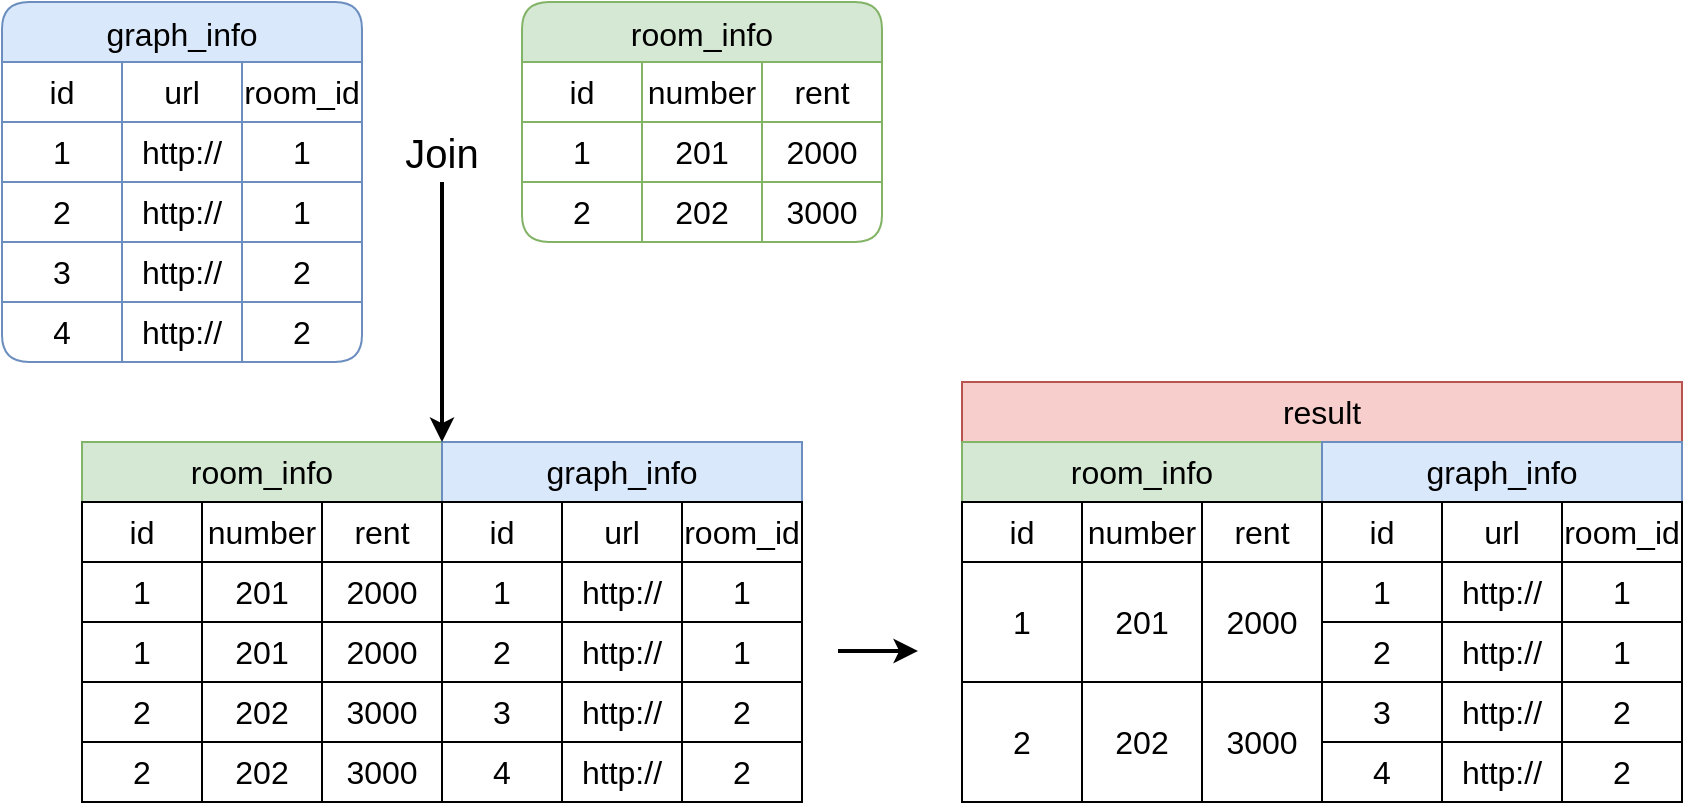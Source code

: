 <mxfile version="21.6.5" type="device">
  <diagram name="第 1 页" id="Rej5io_blJWf3P0rDN8p">
    <mxGraphModel dx="1219" dy="769" grid="1" gridSize="10" guides="1" tooltips="1" connect="1" arrows="1" fold="1" page="1" pageScale="1" pageWidth="3300" pageHeight="4681" math="0" shadow="0">
      <root>
        <mxCell id="0" />
        <mxCell id="1" parent="0" />
        <mxCell id="d7a110inKtljT86s4EJ2-14" value="room_info" style="shape=table;startSize=30;container=1;collapsible=0;childLayout=tableLayout;strokeColor=#82b366;fontSize=16;fillColor=#d5e8d4;rounded=1;" parent="1" vertex="1">
          <mxGeometry x="340" y="180" width="180" height="120" as="geometry" />
        </mxCell>
        <mxCell id="d7a110inKtljT86s4EJ2-15" value="" style="shape=tableRow;horizontal=0;startSize=0;swimlaneHead=0;swimlaneBody=0;strokeColor=inherit;top=0;left=0;bottom=0;right=0;collapsible=0;dropTarget=0;fillColor=none;points=[[0,0.5],[1,0.5]];portConstraint=eastwest;fontSize=16;" parent="d7a110inKtljT86s4EJ2-14" vertex="1">
          <mxGeometry y="30" width="180" height="30" as="geometry" />
        </mxCell>
        <mxCell id="d7a110inKtljT86s4EJ2-16" value="id" style="shape=partialRectangle;html=1;whiteSpace=wrap;connectable=0;strokeColor=inherit;overflow=hidden;fillColor=none;top=0;left=0;bottom=0;right=0;pointerEvents=1;fontSize=16;" parent="d7a110inKtljT86s4EJ2-15" vertex="1">
          <mxGeometry width="60" height="30" as="geometry">
            <mxRectangle width="60" height="30" as="alternateBounds" />
          </mxGeometry>
        </mxCell>
        <mxCell id="d7a110inKtljT86s4EJ2-17" value="number" style="shape=partialRectangle;html=1;whiteSpace=wrap;connectable=0;strokeColor=inherit;overflow=hidden;fillColor=none;top=0;left=0;bottom=0;right=0;pointerEvents=1;fontSize=16;" parent="d7a110inKtljT86s4EJ2-15" vertex="1">
          <mxGeometry x="60" width="60" height="30" as="geometry">
            <mxRectangle width="60" height="30" as="alternateBounds" />
          </mxGeometry>
        </mxCell>
        <mxCell id="d7a110inKtljT86s4EJ2-18" value="rent" style="shape=partialRectangle;html=1;whiteSpace=wrap;connectable=0;strokeColor=inherit;overflow=hidden;fillColor=none;top=0;left=0;bottom=0;right=0;pointerEvents=1;fontSize=16;" parent="d7a110inKtljT86s4EJ2-15" vertex="1">
          <mxGeometry x="120" width="60" height="30" as="geometry">
            <mxRectangle width="60" height="30" as="alternateBounds" />
          </mxGeometry>
        </mxCell>
        <mxCell id="d7a110inKtljT86s4EJ2-19" value="" style="shape=tableRow;horizontal=0;startSize=0;swimlaneHead=0;swimlaneBody=0;strokeColor=inherit;top=0;left=0;bottom=0;right=0;collapsible=0;dropTarget=0;fillColor=none;points=[[0,0.5],[1,0.5]];portConstraint=eastwest;fontSize=16;" parent="d7a110inKtljT86s4EJ2-14" vertex="1">
          <mxGeometry y="60" width="180" height="30" as="geometry" />
        </mxCell>
        <mxCell id="d7a110inKtljT86s4EJ2-20" value="1" style="shape=partialRectangle;html=1;whiteSpace=wrap;connectable=0;strokeColor=inherit;overflow=hidden;fillColor=none;top=0;left=0;bottom=0;right=0;pointerEvents=1;fontSize=16;" parent="d7a110inKtljT86s4EJ2-19" vertex="1">
          <mxGeometry width="60" height="30" as="geometry">
            <mxRectangle width="60" height="30" as="alternateBounds" />
          </mxGeometry>
        </mxCell>
        <mxCell id="d7a110inKtljT86s4EJ2-21" value="201" style="shape=partialRectangle;html=1;whiteSpace=wrap;connectable=0;strokeColor=inherit;overflow=hidden;fillColor=none;top=0;left=0;bottom=0;right=0;pointerEvents=1;fontSize=16;" parent="d7a110inKtljT86s4EJ2-19" vertex="1">
          <mxGeometry x="60" width="60" height="30" as="geometry">
            <mxRectangle width="60" height="30" as="alternateBounds" />
          </mxGeometry>
        </mxCell>
        <mxCell id="d7a110inKtljT86s4EJ2-22" value="2000" style="shape=partialRectangle;html=1;whiteSpace=wrap;connectable=0;strokeColor=inherit;overflow=hidden;fillColor=none;top=0;left=0;bottom=0;right=0;pointerEvents=1;fontSize=16;" parent="d7a110inKtljT86s4EJ2-19" vertex="1">
          <mxGeometry x="120" width="60" height="30" as="geometry">
            <mxRectangle width="60" height="30" as="alternateBounds" />
          </mxGeometry>
        </mxCell>
        <mxCell id="d7a110inKtljT86s4EJ2-23" value="" style="shape=tableRow;horizontal=0;startSize=0;swimlaneHead=0;swimlaneBody=0;strokeColor=inherit;top=0;left=0;bottom=0;right=0;collapsible=0;dropTarget=0;fillColor=none;points=[[0,0.5],[1,0.5]];portConstraint=eastwest;fontSize=16;" parent="d7a110inKtljT86s4EJ2-14" vertex="1">
          <mxGeometry y="90" width="180" height="30" as="geometry" />
        </mxCell>
        <mxCell id="d7a110inKtljT86s4EJ2-24" value="2" style="shape=partialRectangle;html=1;whiteSpace=wrap;connectable=0;strokeColor=inherit;overflow=hidden;fillColor=none;top=0;left=0;bottom=0;right=0;pointerEvents=1;fontSize=16;" parent="d7a110inKtljT86s4EJ2-23" vertex="1">
          <mxGeometry width="60" height="30" as="geometry">
            <mxRectangle width="60" height="30" as="alternateBounds" />
          </mxGeometry>
        </mxCell>
        <mxCell id="d7a110inKtljT86s4EJ2-25" value="202" style="shape=partialRectangle;html=1;whiteSpace=wrap;connectable=0;strokeColor=inherit;overflow=hidden;fillColor=none;top=0;left=0;bottom=0;right=0;pointerEvents=1;fontSize=16;" parent="d7a110inKtljT86s4EJ2-23" vertex="1">
          <mxGeometry x="60" width="60" height="30" as="geometry">
            <mxRectangle width="60" height="30" as="alternateBounds" />
          </mxGeometry>
        </mxCell>
        <mxCell id="d7a110inKtljT86s4EJ2-26" value="3000" style="shape=partialRectangle;html=1;whiteSpace=wrap;connectable=0;strokeColor=inherit;overflow=hidden;fillColor=none;top=0;left=0;bottom=0;right=0;pointerEvents=1;fontSize=16;" parent="d7a110inKtljT86s4EJ2-23" vertex="1">
          <mxGeometry x="120" width="60" height="30" as="geometry">
            <mxRectangle width="60" height="30" as="alternateBounds" />
          </mxGeometry>
        </mxCell>
        <mxCell id="d7a110inKtljT86s4EJ2-27" value="graph_info" style="shape=table;startSize=30;container=1;collapsible=0;childLayout=tableLayout;strokeColor=#6c8ebf;fontSize=16;fillColor=#dae8fc;swimlaneLine=1;rounded=1;" parent="1" vertex="1">
          <mxGeometry x="80" y="180" width="180" height="180" as="geometry" />
        </mxCell>
        <mxCell id="d7a110inKtljT86s4EJ2-28" value="" style="shape=tableRow;horizontal=0;startSize=0;swimlaneHead=0;swimlaneBody=0;strokeColor=inherit;top=0;left=0;bottom=0;right=0;collapsible=0;dropTarget=0;fillColor=none;points=[[0,0.5],[1,0.5]];portConstraint=eastwest;fontSize=16;" parent="d7a110inKtljT86s4EJ2-27" vertex="1">
          <mxGeometry y="30" width="180" height="30" as="geometry" />
        </mxCell>
        <mxCell id="d7a110inKtljT86s4EJ2-29" value="id" style="shape=partialRectangle;html=1;whiteSpace=wrap;connectable=0;strokeColor=inherit;overflow=hidden;fillColor=none;top=0;left=0;bottom=0;right=0;pointerEvents=1;fontSize=16;" parent="d7a110inKtljT86s4EJ2-28" vertex="1">
          <mxGeometry width="60" height="30" as="geometry">
            <mxRectangle width="60" height="30" as="alternateBounds" />
          </mxGeometry>
        </mxCell>
        <mxCell id="d7a110inKtljT86s4EJ2-30" value="url" style="shape=partialRectangle;html=1;whiteSpace=wrap;connectable=0;strokeColor=inherit;overflow=hidden;fillColor=none;top=0;left=0;bottom=0;right=0;pointerEvents=1;fontSize=16;" parent="d7a110inKtljT86s4EJ2-28" vertex="1">
          <mxGeometry x="60" width="60" height="30" as="geometry">
            <mxRectangle width="60" height="30" as="alternateBounds" />
          </mxGeometry>
        </mxCell>
        <mxCell id="d7a110inKtljT86s4EJ2-31" value="room_id" style="shape=partialRectangle;html=1;whiteSpace=wrap;connectable=0;strokeColor=inherit;overflow=hidden;fillColor=none;top=0;left=0;bottom=0;right=0;pointerEvents=1;fontSize=16;" parent="d7a110inKtljT86s4EJ2-28" vertex="1">
          <mxGeometry x="120" width="60" height="30" as="geometry">
            <mxRectangle width="60" height="30" as="alternateBounds" />
          </mxGeometry>
        </mxCell>
        <mxCell id="d7a110inKtljT86s4EJ2-32" value="" style="shape=tableRow;horizontal=0;startSize=0;swimlaneHead=0;swimlaneBody=0;strokeColor=inherit;top=0;left=0;bottom=0;right=0;collapsible=0;dropTarget=0;fillColor=none;points=[[0,0.5],[1,0.5]];portConstraint=eastwest;fontSize=16;" parent="d7a110inKtljT86s4EJ2-27" vertex="1">
          <mxGeometry y="60" width="180" height="30" as="geometry" />
        </mxCell>
        <mxCell id="d7a110inKtljT86s4EJ2-33" value="1" style="shape=partialRectangle;html=1;whiteSpace=wrap;connectable=0;strokeColor=inherit;overflow=hidden;fillColor=none;top=0;left=0;bottom=0;right=0;pointerEvents=1;fontSize=16;" parent="d7a110inKtljT86s4EJ2-32" vertex="1">
          <mxGeometry width="60" height="30" as="geometry">
            <mxRectangle width="60" height="30" as="alternateBounds" />
          </mxGeometry>
        </mxCell>
        <mxCell id="d7a110inKtljT86s4EJ2-34" value="http://" style="shape=partialRectangle;html=1;whiteSpace=wrap;connectable=0;strokeColor=inherit;overflow=hidden;fillColor=none;top=0;left=0;bottom=0;right=0;pointerEvents=1;fontSize=16;" parent="d7a110inKtljT86s4EJ2-32" vertex="1">
          <mxGeometry x="60" width="60" height="30" as="geometry">
            <mxRectangle width="60" height="30" as="alternateBounds" />
          </mxGeometry>
        </mxCell>
        <mxCell id="d7a110inKtljT86s4EJ2-35" value="1" style="shape=partialRectangle;html=1;whiteSpace=wrap;connectable=0;strokeColor=inherit;overflow=hidden;fillColor=none;top=0;left=0;bottom=0;right=0;pointerEvents=1;fontSize=16;" parent="d7a110inKtljT86s4EJ2-32" vertex="1">
          <mxGeometry x="120" width="60" height="30" as="geometry">
            <mxRectangle width="60" height="30" as="alternateBounds" />
          </mxGeometry>
        </mxCell>
        <mxCell id="d7a110inKtljT86s4EJ2-36" value="" style="shape=tableRow;horizontal=0;startSize=0;swimlaneHead=0;swimlaneBody=0;strokeColor=inherit;top=0;left=0;bottom=0;right=0;collapsible=0;dropTarget=0;fillColor=none;points=[[0,0.5],[1,0.5]];portConstraint=eastwest;fontSize=16;" parent="d7a110inKtljT86s4EJ2-27" vertex="1">
          <mxGeometry y="90" width="180" height="30" as="geometry" />
        </mxCell>
        <mxCell id="d7a110inKtljT86s4EJ2-37" value="2" style="shape=partialRectangle;html=1;whiteSpace=wrap;connectable=0;strokeColor=inherit;overflow=hidden;fillColor=none;top=0;left=0;bottom=0;right=0;pointerEvents=1;fontSize=16;" parent="d7a110inKtljT86s4EJ2-36" vertex="1">
          <mxGeometry width="60" height="30" as="geometry">
            <mxRectangle width="60" height="30" as="alternateBounds" />
          </mxGeometry>
        </mxCell>
        <mxCell id="d7a110inKtljT86s4EJ2-38" value="http://" style="shape=partialRectangle;html=1;whiteSpace=wrap;connectable=0;strokeColor=inherit;overflow=hidden;fillColor=none;top=0;left=0;bottom=0;right=0;pointerEvents=1;fontSize=16;" parent="d7a110inKtljT86s4EJ2-36" vertex="1">
          <mxGeometry x="60" width="60" height="30" as="geometry">
            <mxRectangle width="60" height="30" as="alternateBounds" />
          </mxGeometry>
        </mxCell>
        <mxCell id="d7a110inKtljT86s4EJ2-39" value="1" style="shape=partialRectangle;html=1;whiteSpace=wrap;connectable=0;strokeColor=inherit;overflow=hidden;fillColor=none;top=0;left=0;bottom=0;right=0;pointerEvents=1;fontSize=16;" parent="d7a110inKtljT86s4EJ2-36" vertex="1">
          <mxGeometry x="120" width="60" height="30" as="geometry">
            <mxRectangle width="60" height="30" as="alternateBounds" />
          </mxGeometry>
        </mxCell>
        <mxCell id="d7a110inKtljT86s4EJ2-40" style="shape=tableRow;horizontal=0;startSize=0;swimlaneHead=0;swimlaneBody=0;strokeColor=inherit;top=0;left=0;bottom=0;right=0;collapsible=0;dropTarget=0;fillColor=none;points=[[0,0.5],[1,0.5]];portConstraint=eastwest;fontSize=16;" parent="d7a110inKtljT86s4EJ2-27" vertex="1">
          <mxGeometry y="120" width="180" height="30" as="geometry" />
        </mxCell>
        <mxCell id="d7a110inKtljT86s4EJ2-41" value="3" style="shape=partialRectangle;html=1;whiteSpace=wrap;connectable=0;strokeColor=inherit;overflow=hidden;fillColor=none;top=0;left=0;bottom=0;right=0;pointerEvents=1;fontSize=16;" parent="d7a110inKtljT86s4EJ2-40" vertex="1">
          <mxGeometry width="60" height="30" as="geometry">
            <mxRectangle width="60" height="30" as="alternateBounds" />
          </mxGeometry>
        </mxCell>
        <mxCell id="d7a110inKtljT86s4EJ2-42" value="http://" style="shape=partialRectangle;html=1;whiteSpace=wrap;connectable=0;strokeColor=inherit;overflow=hidden;fillColor=none;top=0;left=0;bottom=0;right=0;pointerEvents=1;fontSize=16;" parent="d7a110inKtljT86s4EJ2-40" vertex="1">
          <mxGeometry x="60" width="60" height="30" as="geometry">
            <mxRectangle width="60" height="30" as="alternateBounds" />
          </mxGeometry>
        </mxCell>
        <mxCell id="d7a110inKtljT86s4EJ2-43" value="2" style="shape=partialRectangle;html=1;whiteSpace=wrap;connectable=0;strokeColor=inherit;overflow=hidden;fillColor=none;top=0;left=0;bottom=0;right=0;pointerEvents=1;fontSize=16;" parent="d7a110inKtljT86s4EJ2-40" vertex="1">
          <mxGeometry x="120" width="60" height="30" as="geometry">
            <mxRectangle width="60" height="30" as="alternateBounds" />
          </mxGeometry>
        </mxCell>
        <mxCell id="d7a110inKtljT86s4EJ2-44" style="shape=tableRow;horizontal=0;startSize=0;swimlaneHead=0;swimlaneBody=0;strokeColor=inherit;top=0;left=0;bottom=0;right=0;collapsible=0;dropTarget=0;fillColor=none;points=[[0,0.5],[1,0.5]];portConstraint=eastwest;fontSize=16;" parent="d7a110inKtljT86s4EJ2-27" vertex="1">
          <mxGeometry y="150" width="180" height="30" as="geometry" />
        </mxCell>
        <mxCell id="d7a110inKtljT86s4EJ2-45" value="4" style="shape=partialRectangle;html=1;whiteSpace=wrap;connectable=0;strokeColor=inherit;overflow=hidden;fillColor=none;top=0;left=0;bottom=0;right=0;pointerEvents=1;fontSize=16;" parent="d7a110inKtljT86s4EJ2-44" vertex="1">
          <mxGeometry width="60" height="30" as="geometry">
            <mxRectangle width="60" height="30" as="alternateBounds" />
          </mxGeometry>
        </mxCell>
        <mxCell id="d7a110inKtljT86s4EJ2-46" value="http://" style="shape=partialRectangle;html=1;whiteSpace=wrap;connectable=0;strokeColor=inherit;overflow=hidden;fillColor=none;top=0;left=0;bottom=0;right=0;pointerEvents=1;fontSize=16;" parent="d7a110inKtljT86s4EJ2-44" vertex="1">
          <mxGeometry x="60" width="60" height="30" as="geometry">
            <mxRectangle width="60" height="30" as="alternateBounds" />
          </mxGeometry>
        </mxCell>
        <mxCell id="d7a110inKtljT86s4EJ2-47" value="2" style="shape=partialRectangle;html=1;whiteSpace=wrap;connectable=0;strokeColor=inherit;overflow=hidden;fillColor=none;top=0;left=0;bottom=0;right=0;pointerEvents=1;fontSize=16;" parent="d7a110inKtljT86s4EJ2-44" vertex="1">
          <mxGeometry x="120" width="60" height="30" as="geometry">
            <mxRectangle width="60" height="30" as="alternateBounds" />
          </mxGeometry>
        </mxCell>
        <mxCell id="-BZi0XnxrR75gDSVM38y-54" value="result" style="rounded=0;whiteSpace=wrap;html=1;fontSize=16;fillColor=#f8cecc;strokeColor=#b85450;" parent="1" vertex="1">
          <mxGeometry x="560" y="370" width="360" height="30" as="geometry" />
        </mxCell>
        <mxCell id="-BZi0XnxrR75gDSVM38y-55" value="room_info" style="rounded=0;whiteSpace=wrap;html=1;fontSize=16;fillColor=#d5e8d4;strokeColor=#82b366;" parent="1" vertex="1">
          <mxGeometry x="560" y="400" width="180" height="30" as="geometry" />
        </mxCell>
        <mxCell id="-BZi0XnxrR75gDSVM38y-56" value="graph_info" style="rounded=0;whiteSpace=wrap;html=1;fontSize=16;fillColor=#dae8fc;strokeColor=#6c8ebf;" parent="1" vertex="1">
          <mxGeometry x="740" y="400" width="180" height="30" as="geometry" />
        </mxCell>
        <mxCell id="-BZi0XnxrR75gDSVM38y-58" value="id" style="rounded=0;whiteSpace=wrap;html=1;fontSize=16;" parent="1" vertex="1">
          <mxGeometry x="560" y="430" width="60" height="30" as="geometry" />
        </mxCell>
        <mxCell id="-BZi0XnxrR75gDSVM38y-59" value="number" style="rounded=0;whiteSpace=wrap;html=1;fontSize=16;" parent="1" vertex="1">
          <mxGeometry x="620" y="430" width="60" height="30" as="geometry" />
        </mxCell>
        <mxCell id="-BZi0XnxrR75gDSVM38y-60" value="rent" style="rounded=0;whiteSpace=wrap;html=1;fontSize=16;" parent="1" vertex="1">
          <mxGeometry x="680" y="430" width="60" height="30" as="geometry" />
        </mxCell>
        <mxCell id="-BZi0XnxrR75gDSVM38y-61" value="id" style="rounded=0;whiteSpace=wrap;html=1;fontSize=16;" parent="1" vertex="1">
          <mxGeometry x="740" y="430" width="60" height="30" as="geometry" />
        </mxCell>
        <mxCell id="-BZi0XnxrR75gDSVM38y-62" value="url" style="rounded=0;whiteSpace=wrap;html=1;fontSize=16;" parent="1" vertex="1">
          <mxGeometry x="800" y="430" width="60" height="30" as="geometry" />
        </mxCell>
        <mxCell id="-BZi0XnxrR75gDSVM38y-63" value="room_id" style="rounded=0;whiteSpace=wrap;html=1;fontSize=16;" parent="1" vertex="1">
          <mxGeometry x="860" y="430" width="60" height="30" as="geometry" />
        </mxCell>
        <mxCell id="-BZi0XnxrR75gDSVM38y-64" value="1" style="rounded=0;whiteSpace=wrap;html=1;fontSize=16;" parent="1" vertex="1">
          <mxGeometry x="560" y="460" width="60" height="60" as="geometry" />
        </mxCell>
        <mxCell id="-BZi0XnxrR75gDSVM38y-65" value="201" style="rounded=0;whiteSpace=wrap;html=1;fontSize=16;" parent="1" vertex="1">
          <mxGeometry x="620" y="460" width="60" height="60" as="geometry" />
        </mxCell>
        <mxCell id="-BZi0XnxrR75gDSVM38y-66" value="2000" style="rounded=0;whiteSpace=wrap;html=1;fontSize=16;" parent="1" vertex="1">
          <mxGeometry x="680" y="460" width="60" height="60" as="geometry" />
        </mxCell>
        <mxCell id="-BZi0XnxrR75gDSVM38y-67" value="1" style="rounded=0;whiteSpace=wrap;html=1;fontSize=16;" parent="1" vertex="1">
          <mxGeometry x="740" y="460" width="60" height="30" as="geometry" />
        </mxCell>
        <mxCell id="-BZi0XnxrR75gDSVM38y-68" value="http://" style="rounded=0;whiteSpace=wrap;html=1;fontSize=16;" parent="1" vertex="1">
          <mxGeometry x="800" y="460" width="60" height="30" as="geometry" />
        </mxCell>
        <mxCell id="-BZi0XnxrR75gDSVM38y-69" value="1" style="rounded=0;whiteSpace=wrap;html=1;fontSize=16;" parent="1" vertex="1">
          <mxGeometry x="860" y="460" width="60" height="30" as="geometry" />
        </mxCell>
        <mxCell id="-BZi0XnxrR75gDSVM38y-73" value="2" style="rounded=0;whiteSpace=wrap;html=1;fontSize=16;" parent="1" vertex="1">
          <mxGeometry x="740" y="490" width="60" height="30" as="geometry" />
        </mxCell>
        <mxCell id="-BZi0XnxrR75gDSVM38y-74" value="http://" style="rounded=0;whiteSpace=wrap;html=1;fontSize=16;" parent="1" vertex="1">
          <mxGeometry x="800" y="490" width="60" height="30" as="geometry" />
        </mxCell>
        <mxCell id="-BZi0XnxrR75gDSVM38y-75" value="1" style="rounded=0;whiteSpace=wrap;html=1;fontSize=16;" parent="1" vertex="1">
          <mxGeometry x="860" y="490" width="60" height="30" as="geometry" />
        </mxCell>
        <mxCell id="-BZi0XnxrR75gDSVM38y-76" value="2" style="rounded=0;whiteSpace=wrap;html=1;fontSize=16;" parent="1" vertex="1">
          <mxGeometry x="560" y="520" width="60" height="60" as="geometry" />
        </mxCell>
        <mxCell id="-BZi0XnxrR75gDSVM38y-77" value="202" style="rounded=0;whiteSpace=wrap;html=1;fontSize=16;" parent="1" vertex="1">
          <mxGeometry x="620" y="520" width="60" height="60" as="geometry" />
        </mxCell>
        <mxCell id="-BZi0XnxrR75gDSVM38y-78" value="3000" style="rounded=0;whiteSpace=wrap;html=1;fontSize=16;" parent="1" vertex="1">
          <mxGeometry x="680" y="520" width="60" height="60" as="geometry" />
        </mxCell>
        <mxCell id="-BZi0XnxrR75gDSVM38y-79" value="3" style="rounded=0;whiteSpace=wrap;html=1;fontSize=16;" parent="1" vertex="1">
          <mxGeometry x="740" y="520" width="60" height="30" as="geometry" />
        </mxCell>
        <mxCell id="-BZi0XnxrR75gDSVM38y-80" value="http://" style="rounded=0;whiteSpace=wrap;html=1;fontSize=16;" parent="1" vertex="1">
          <mxGeometry x="800" y="520" width="60" height="30" as="geometry" />
        </mxCell>
        <mxCell id="-BZi0XnxrR75gDSVM38y-81" value="2" style="rounded=0;whiteSpace=wrap;html=1;fontSize=16;" parent="1" vertex="1">
          <mxGeometry x="860" y="520" width="60" height="30" as="geometry" />
        </mxCell>
        <mxCell id="-BZi0XnxrR75gDSVM38y-82" value="4" style="rounded=0;whiteSpace=wrap;html=1;fontSize=16;" parent="1" vertex="1">
          <mxGeometry x="740" y="550" width="60" height="30" as="geometry" />
        </mxCell>
        <mxCell id="-BZi0XnxrR75gDSVM38y-83" value="http://" style="rounded=0;whiteSpace=wrap;html=1;fontSize=16;" parent="1" vertex="1">
          <mxGeometry x="800" y="550" width="60" height="30" as="geometry" />
        </mxCell>
        <mxCell id="-BZi0XnxrR75gDSVM38y-84" value="2" style="rounded=0;whiteSpace=wrap;html=1;fontSize=16;" parent="1" vertex="1">
          <mxGeometry x="860" y="550" width="60" height="30" as="geometry" />
        </mxCell>
        <mxCell id="AN0BZc6K4bq2yWt_CI9V-2" value="room_info" style="rounded=0;whiteSpace=wrap;html=1;fontSize=16;fillColor=#d5e8d4;strokeColor=#82b366;" vertex="1" parent="1">
          <mxGeometry x="120" y="400" width="180" height="30" as="geometry" />
        </mxCell>
        <mxCell id="AN0BZc6K4bq2yWt_CI9V-3" value="graph_info" style="rounded=0;whiteSpace=wrap;html=1;fontSize=16;fillColor=#dae8fc;strokeColor=#6c8ebf;" vertex="1" parent="1">
          <mxGeometry x="300" y="400" width="180" height="30" as="geometry" />
        </mxCell>
        <mxCell id="AN0BZc6K4bq2yWt_CI9V-4" value="id" style="rounded=0;whiteSpace=wrap;html=1;fontSize=16;" vertex="1" parent="1">
          <mxGeometry x="120" y="430" width="60" height="30" as="geometry" />
        </mxCell>
        <mxCell id="AN0BZc6K4bq2yWt_CI9V-5" value="number" style="rounded=0;whiteSpace=wrap;html=1;fontSize=16;" vertex="1" parent="1">
          <mxGeometry x="180" y="430" width="60" height="30" as="geometry" />
        </mxCell>
        <mxCell id="AN0BZc6K4bq2yWt_CI9V-6" value="rent" style="rounded=0;whiteSpace=wrap;html=1;fontSize=16;" vertex="1" parent="1">
          <mxGeometry x="240" y="430" width="60" height="30" as="geometry" />
        </mxCell>
        <mxCell id="AN0BZc6K4bq2yWt_CI9V-7" value="id" style="rounded=0;whiteSpace=wrap;html=1;fontSize=16;" vertex="1" parent="1">
          <mxGeometry x="300" y="430" width="60" height="30" as="geometry" />
        </mxCell>
        <mxCell id="AN0BZc6K4bq2yWt_CI9V-8" value="url" style="rounded=0;whiteSpace=wrap;html=1;fontSize=16;" vertex="1" parent="1">
          <mxGeometry x="360" y="430" width="60" height="30" as="geometry" />
        </mxCell>
        <mxCell id="AN0BZc6K4bq2yWt_CI9V-9" value="room_id" style="rounded=0;whiteSpace=wrap;html=1;fontSize=16;" vertex="1" parent="1">
          <mxGeometry x="420" y="430" width="60" height="30" as="geometry" />
        </mxCell>
        <mxCell id="AN0BZc6K4bq2yWt_CI9V-10" value="1" style="rounded=0;whiteSpace=wrap;html=1;fontSize=16;" vertex="1" parent="1">
          <mxGeometry x="120" y="460" width="60" height="30" as="geometry" />
        </mxCell>
        <mxCell id="AN0BZc6K4bq2yWt_CI9V-11" value="201" style="rounded=0;whiteSpace=wrap;html=1;fontSize=16;" vertex="1" parent="1">
          <mxGeometry x="180" y="460" width="60" height="30" as="geometry" />
        </mxCell>
        <mxCell id="AN0BZc6K4bq2yWt_CI9V-12" value="2000" style="rounded=0;whiteSpace=wrap;html=1;fontSize=16;" vertex="1" parent="1">
          <mxGeometry x="240" y="460" width="60" height="30" as="geometry" />
        </mxCell>
        <mxCell id="AN0BZc6K4bq2yWt_CI9V-13" value="1" style="rounded=0;whiteSpace=wrap;html=1;fontSize=16;" vertex="1" parent="1">
          <mxGeometry x="300" y="460" width="60" height="30" as="geometry" />
        </mxCell>
        <mxCell id="AN0BZc6K4bq2yWt_CI9V-14" value="http://" style="rounded=0;whiteSpace=wrap;html=1;fontSize=16;" vertex="1" parent="1">
          <mxGeometry x="360" y="460" width="60" height="30" as="geometry" />
        </mxCell>
        <mxCell id="AN0BZc6K4bq2yWt_CI9V-15" value="1" style="rounded=0;whiteSpace=wrap;html=1;fontSize=16;" vertex="1" parent="1">
          <mxGeometry x="420" y="460" width="60" height="30" as="geometry" />
        </mxCell>
        <mxCell id="AN0BZc6K4bq2yWt_CI9V-16" value="2" style="rounded=0;whiteSpace=wrap;html=1;fontSize=16;" vertex="1" parent="1">
          <mxGeometry x="300" y="490" width="60" height="30" as="geometry" />
        </mxCell>
        <mxCell id="AN0BZc6K4bq2yWt_CI9V-17" value="http://" style="rounded=0;whiteSpace=wrap;html=1;fontSize=16;" vertex="1" parent="1">
          <mxGeometry x="360" y="490" width="60" height="30" as="geometry" />
        </mxCell>
        <mxCell id="AN0BZc6K4bq2yWt_CI9V-18" value="1" style="rounded=0;whiteSpace=wrap;html=1;fontSize=16;" vertex="1" parent="1">
          <mxGeometry x="420" y="490" width="60" height="30" as="geometry" />
        </mxCell>
        <mxCell id="AN0BZc6K4bq2yWt_CI9V-19" value="2" style="rounded=0;whiteSpace=wrap;html=1;fontSize=16;" vertex="1" parent="1">
          <mxGeometry x="120" y="520" width="60" height="30" as="geometry" />
        </mxCell>
        <mxCell id="AN0BZc6K4bq2yWt_CI9V-20" value="202" style="rounded=0;whiteSpace=wrap;html=1;fontSize=16;" vertex="1" parent="1">
          <mxGeometry x="180" y="520" width="60" height="30" as="geometry" />
        </mxCell>
        <mxCell id="AN0BZc6K4bq2yWt_CI9V-21" value="3000" style="rounded=0;whiteSpace=wrap;html=1;fontSize=16;" vertex="1" parent="1">
          <mxGeometry x="240" y="520" width="60" height="30" as="geometry" />
        </mxCell>
        <mxCell id="AN0BZc6K4bq2yWt_CI9V-22" value="3" style="rounded=0;whiteSpace=wrap;html=1;fontSize=16;" vertex="1" parent="1">
          <mxGeometry x="300" y="520" width="60" height="30" as="geometry" />
        </mxCell>
        <mxCell id="AN0BZc6K4bq2yWt_CI9V-23" value="http://" style="rounded=0;whiteSpace=wrap;html=1;fontSize=16;" vertex="1" parent="1">
          <mxGeometry x="360" y="520" width="60" height="30" as="geometry" />
        </mxCell>
        <mxCell id="AN0BZc6K4bq2yWt_CI9V-24" value="2" style="rounded=0;whiteSpace=wrap;html=1;fontSize=16;" vertex="1" parent="1">
          <mxGeometry x="420" y="520" width="60" height="30" as="geometry" />
        </mxCell>
        <mxCell id="AN0BZc6K4bq2yWt_CI9V-25" value="4" style="rounded=0;whiteSpace=wrap;html=1;fontSize=16;" vertex="1" parent="1">
          <mxGeometry x="300" y="550" width="60" height="30" as="geometry" />
        </mxCell>
        <mxCell id="AN0BZc6K4bq2yWt_CI9V-26" value="http://" style="rounded=0;whiteSpace=wrap;html=1;fontSize=16;" vertex="1" parent="1">
          <mxGeometry x="360" y="550" width="60" height="30" as="geometry" />
        </mxCell>
        <mxCell id="AN0BZc6K4bq2yWt_CI9V-27" value="2" style="rounded=0;whiteSpace=wrap;html=1;fontSize=16;" vertex="1" parent="1">
          <mxGeometry x="420" y="550" width="60" height="30" as="geometry" />
        </mxCell>
        <mxCell id="AN0BZc6K4bq2yWt_CI9V-28" value="1" style="rounded=0;whiteSpace=wrap;html=1;fontSize=16;" vertex="1" parent="1">
          <mxGeometry x="120" y="490" width="60" height="30" as="geometry" />
        </mxCell>
        <mxCell id="AN0BZc6K4bq2yWt_CI9V-29" value="201" style="rounded=0;whiteSpace=wrap;html=1;fontSize=16;" vertex="1" parent="1">
          <mxGeometry x="180" y="490" width="60" height="30" as="geometry" />
        </mxCell>
        <mxCell id="AN0BZc6K4bq2yWt_CI9V-30" value="2000" style="rounded=0;whiteSpace=wrap;html=1;fontSize=16;" vertex="1" parent="1">
          <mxGeometry x="240" y="490" width="60" height="30" as="geometry" />
        </mxCell>
        <mxCell id="AN0BZc6K4bq2yWt_CI9V-31" value="2" style="rounded=0;whiteSpace=wrap;html=1;fontSize=16;" vertex="1" parent="1">
          <mxGeometry x="120" y="550" width="60" height="30" as="geometry" />
        </mxCell>
        <mxCell id="AN0BZc6K4bq2yWt_CI9V-32" value="202" style="rounded=0;whiteSpace=wrap;html=1;fontSize=16;" vertex="1" parent="1">
          <mxGeometry x="180" y="550" width="60" height="30" as="geometry" />
        </mxCell>
        <mxCell id="AN0BZc6K4bq2yWt_CI9V-33" value="3000" style="rounded=0;whiteSpace=wrap;html=1;fontSize=16;" vertex="1" parent="1">
          <mxGeometry x="240" y="550" width="60" height="30" as="geometry" />
        </mxCell>
        <mxCell id="AN0BZc6K4bq2yWt_CI9V-34" value="Join" style="text;html=1;strokeColor=none;fillColor=none;align=center;verticalAlign=middle;whiteSpace=wrap;rounded=0;fontStyle=0;fontSize=20;" vertex="1" parent="1">
          <mxGeometry x="270" y="240" width="60" height="30" as="geometry" />
        </mxCell>
        <mxCell id="AN0BZc6K4bq2yWt_CI9V-35" value="" style="endArrow=classic;html=1;rounded=0;exitX=0.5;exitY=1;exitDx=0;exitDy=0;entryX=0;entryY=0;entryDx=0;entryDy=0;fontStyle=0;strokeWidth=2;" edge="1" parent="1" source="AN0BZc6K4bq2yWt_CI9V-34" target="AN0BZc6K4bq2yWt_CI9V-3">
          <mxGeometry width="50" height="50" relative="1" as="geometry">
            <mxPoint x="530" y="370" as="sourcePoint" />
            <mxPoint x="580" y="320" as="targetPoint" />
          </mxGeometry>
        </mxCell>
        <mxCell id="AN0BZc6K4bq2yWt_CI9V-36" value="" style="endArrow=classic;html=1;rounded=0;exitX=0.5;exitY=1;exitDx=0;exitDy=0;fontStyle=0;strokeWidth=2;" edge="1" parent="1">
          <mxGeometry width="50" height="50" relative="1" as="geometry">
            <mxPoint x="498" y="504.5" as="sourcePoint" />
            <mxPoint x="538" y="504.5" as="targetPoint" />
          </mxGeometry>
        </mxCell>
      </root>
    </mxGraphModel>
  </diagram>
</mxfile>
